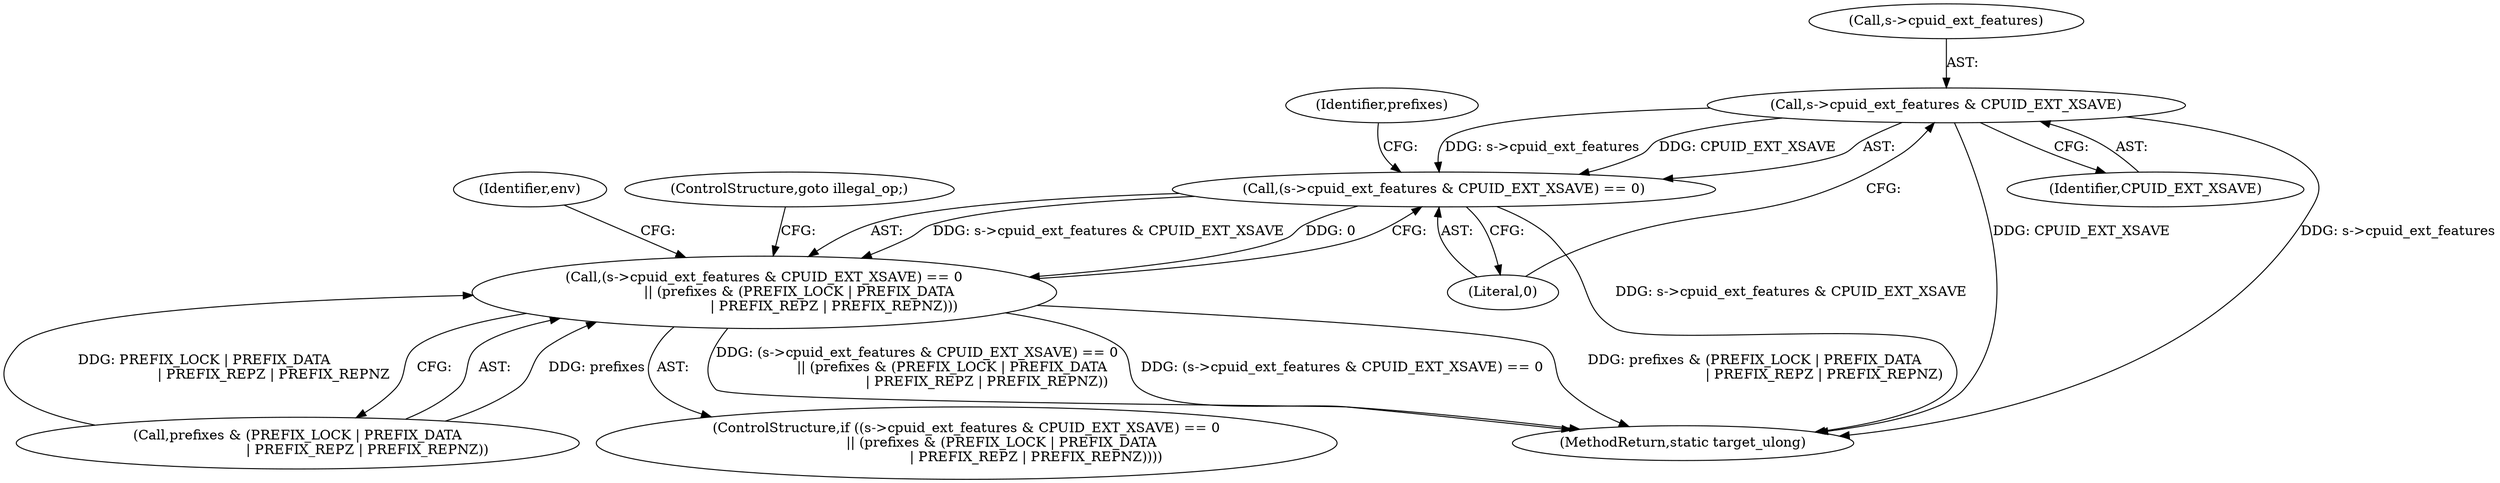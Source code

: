 digraph "0_qemu_30663fd26c0307e414622c7a8607fbc04f92ec14@pointer" {
"1011297" [label="(Call,s->cpuid_ext_features & CPUID_EXT_XSAVE)"];
"1011296" [label="(Call,(s->cpuid_ext_features & CPUID_EXT_XSAVE) == 0)"];
"1011295" [label="(Call,(s->cpuid_ext_features & CPUID_EXT_XSAVE) == 0\n                || (prefixes & (PREFIX_LOCK | PREFIX_DATA\n                                | PREFIX_REPZ | PREFIX_REPNZ)))"];
"1011315" [label="(Identifier,env)"];
"1011840" [label="(MethodReturn,static target_ulong)"];
"1011303" [label="(Call,prefixes & (PREFIX_LOCK | PREFIX_DATA\n                                | PREFIX_REPZ | PREFIX_REPNZ))"];
"1011304" [label="(Identifier,prefixes)"];
"1011294" [label="(ControlStructure,if ((s->cpuid_ext_features & CPUID_EXT_XSAVE) == 0\n                || (prefixes & (PREFIX_LOCK | PREFIX_DATA\n                                | PREFIX_REPZ | PREFIX_REPNZ))))"];
"1011297" [label="(Call,s->cpuid_ext_features & CPUID_EXT_XSAVE)"];
"1011295" [label="(Call,(s->cpuid_ext_features & CPUID_EXT_XSAVE) == 0\n                || (prefixes & (PREFIX_LOCK | PREFIX_DATA\n                                | PREFIX_REPZ | PREFIX_REPNZ)))"];
"1011302" [label="(Literal,0)"];
"1011313" [label="(ControlStructure,goto illegal_op;)"];
"1011301" [label="(Identifier,CPUID_EXT_XSAVE)"];
"1011298" [label="(Call,s->cpuid_ext_features)"];
"1011296" [label="(Call,(s->cpuid_ext_features & CPUID_EXT_XSAVE) == 0)"];
"1011297" -> "1011296"  [label="AST: "];
"1011297" -> "1011301"  [label="CFG: "];
"1011298" -> "1011297"  [label="AST: "];
"1011301" -> "1011297"  [label="AST: "];
"1011302" -> "1011297"  [label="CFG: "];
"1011297" -> "1011840"  [label="DDG: s->cpuid_ext_features"];
"1011297" -> "1011840"  [label="DDG: CPUID_EXT_XSAVE"];
"1011297" -> "1011296"  [label="DDG: s->cpuid_ext_features"];
"1011297" -> "1011296"  [label="DDG: CPUID_EXT_XSAVE"];
"1011296" -> "1011295"  [label="AST: "];
"1011296" -> "1011302"  [label="CFG: "];
"1011302" -> "1011296"  [label="AST: "];
"1011304" -> "1011296"  [label="CFG: "];
"1011295" -> "1011296"  [label="CFG: "];
"1011296" -> "1011840"  [label="DDG: s->cpuid_ext_features & CPUID_EXT_XSAVE"];
"1011296" -> "1011295"  [label="DDG: s->cpuid_ext_features & CPUID_EXT_XSAVE"];
"1011296" -> "1011295"  [label="DDG: 0"];
"1011295" -> "1011294"  [label="AST: "];
"1011295" -> "1011303"  [label="CFG: "];
"1011303" -> "1011295"  [label="AST: "];
"1011313" -> "1011295"  [label="CFG: "];
"1011315" -> "1011295"  [label="CFG: "];
"1011295" -> "1011840"  [label="DDG: (s->cpuid_ext_features & CPUID_EXT_XSAVE) == 0\n                || (prefixes & (PREFIX_LOCK | PREFIX_DATA\n                                | PREFIX_REPZ | PREFIX_REPNZ))"];
"1011295" -> "1011840"  [label="DDG: (s->cpuid_ext_features & CPUID_EXT_XSAVE) == 0"];
"1011295" -> "1011840"  [label="DDG: prefixes & (PREFIX_LOCK | PREFIX_DATA\n                                | PREFIX_REPZ | PREFIX_REPNZ)"];
"1011303" -> "1011295"  [label="DDG: prefixes"];
"1011303" -> "1011295"  [label="DDG: PREFIX_LOCK | PREFIX_DATA\n                                | PREFIX_REPZ | PREFIX_REPNZ"];
}

